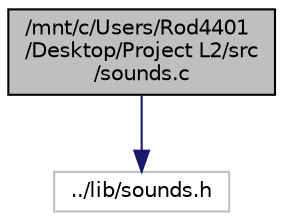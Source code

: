 digraph "/mnt/c/Users/Rod4401/Desktop/Project L2/src/sounds.c"
{
 // LATEX_PDF_SIZE
  edge [fontname="Helvetica",fontsize="10",labelfontname="Helvetica",labelfontsize="10"];
  node [fontname="Helvetica",fontsize="10",shape=record];
  Node1 [label="/mnt/c/Users/Rod4401\l/Desktop/Project L2/src\l/sounds.c",height=0.2,width=0.4,color="black", fillcolor="grey75", style="filled", fontcolor="black",tooltip="Contient l'implémentation des fonctions en rapport avec la musique, la création des channels,..."];
  Node1 -> Node2 [color="midnightblue",fontsize="10",style="solid",fontname="Helvetica"];
  Node2 [label="../lib/sounds.h",height=0.2,width=0.4,color="grey75", fillcolor="white", style="filled",tooltip=" "];
}
